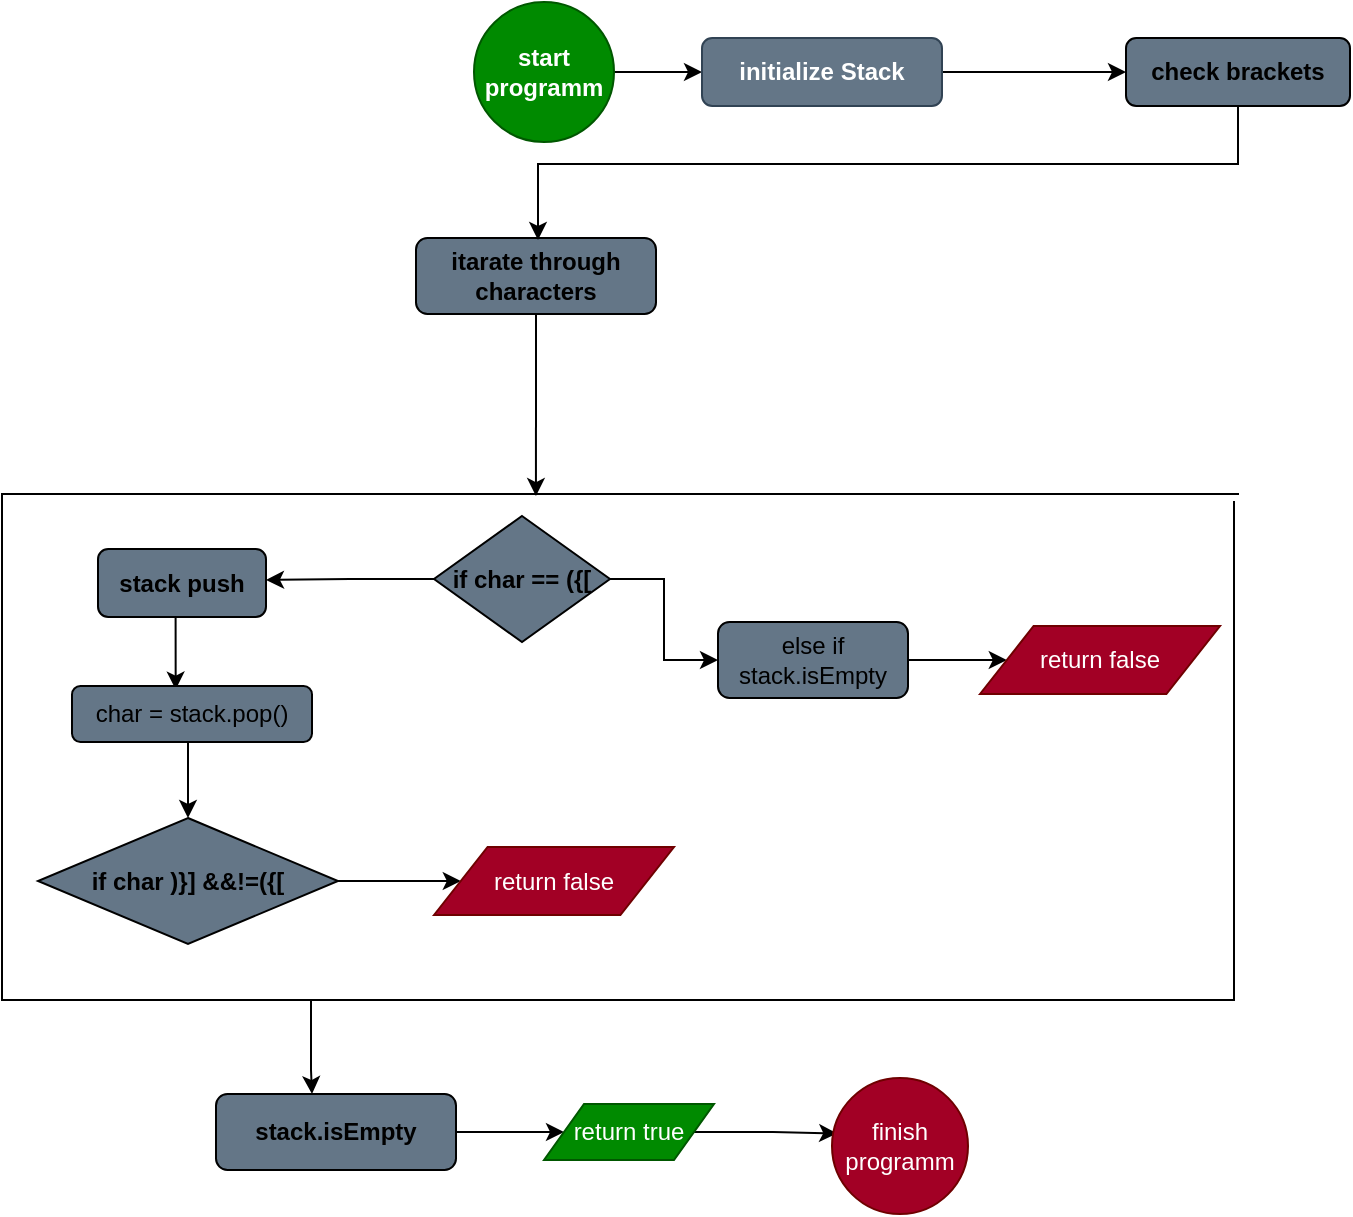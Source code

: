 <mxfile version="20.5.3" type="embed"><diagram id="z7MANHeYrMKy0P0vsewf" name="Page-1"><mxGraphModel dx="1310" dy="804" grid="0" gridSize="10" guides="1" tooltips="1" connect="1" arrows="1" fold="1" page="0" pageScale="1" pageWidth="850" pageHeight="1100" math="0" shadow="0"><root><mxCell id="0"/><mxCell id="1" parent="0"/><mxCell id="38" style="edgeStyle=orthogonalEdgeStyle;rounded=0;orthogonalLoop=1;jettySize=auto;html=1;exitX=1;exitY=0.5;exitDx=0;exitDy=0;entryX=0;entryY=0.5;entryDx=0;entryDy=0;fontSize=12;" edge="1" parent="1" source="32" target="33"><mxGeometry relative="1" as="geometry"/></mxCell><mxCell id="32" value="&lt;b&gt;start programm&lt;/b&gt;" style="ellipse;whiteSpace=wrap;html=1;aspect=fixed;fillColor=#008a00;fontColor=#ffffff;strokeColor=#005700;" parent="1" vertex="1"><mxGeometry x="100" y="22" width="70" height="70" as="geometry"/></mxCell><mxCell id="61" style="edgeStyle=orthogonalEdgeStyle;rounded=0;orthogonalLoop=1;jettySize=auto;html=1;exitX=1;exitY=0.5;exitDx=0;exitDy=0;entryX=0;entryY=0.5;entryDx=0;entryDy=0;fontSize=12;" edge="1" parent="1" source="33" target="60"><mxGeometry relative="1" as="geometry"/></mxCell><mxCell id="33" value="&lt;font style=&quot;font-size: 12px;&quot;&gt;&lt;b&gt;initialize Stack&lt;/b&gt;&lt;/font&gt;" style="rounded=1;whiteSpace=wrap;html=1;fontColor=#ffffff;fillColor=#647687;strokeColor=#314354;" parent="1" vertex="1"><mxGeometry x="214" y="40" width="120" height="34" as="geometry"/></mxCell><mxCell id="42" style="edgeStyle=orthogonalEdgeStyle;rounded=0;orthogonalLoop=1;jettySize=auto;html=1;exitX=0;exitY=0.5;exitDx=0;exitDy=0;fontSize=12;entryX=1;entryY=0.456;entryDx=0;entryDy=0;entryPerimeter=0;" edge="1" parent="1" source="35" target="41"><mxGeometry relative="1" as="geometry"><mxPoint x="-1" y="311" as="targetPoint"/></mxGeometry></mxCell><mxCell id="44" style="edgeStyle=orthogonalEdgeStyle;rounded=0;orthogonalLoop=1;jettySize=auto;html=1;exitX=1;exitY=0.5;exitDx=0;exitDy=0;entryX=0;entryY=0.5;entryDx=0;entryDy=0;fontSize=12;" edge="1" parent="1" source="35" target="43"><mxGeometry relative="1" as="geometry"/></mxCell><mxCell id="35" value="&lt;b&gt;if char == ({[&lt;/b&gt;" style="rhombus;whiteSpace=wrap;html=1;fillColor=#647687;" vertex="1" parent="1"><mxGeometry x="80" y="279" width="88" height="63" as="geometry"/></mxCell><mxCell id="82" style="edgeStyle=orthogonalEdgeStyle;rounded=0;orthogonalLoop=1;jettySize=auto;html=1;exitX=0.5;exitY=1;exitDx=0;exitDy=0;fontSize=12;entryX=0.432;entryY=0.004;entryDx=0;entryDy=0;entryPerimeter=0;" edge="1" parent="1" source="36" target="77"><mxGeometry relative="1" as="geometry"><mxPoint x="131" y="264" as="targetPoint"/></mxGeometry></mxCell><mxCell id="36" value="&lt;font size=&quot;1&quot; style=&quot;&quot;&gt;&lt;b style=&quot;font-size: 12px;&quot;&gt;itarate through characters&lt;/b&gt;&lt;/font&gt;" style="rounded=1;whiteSpace=wrap;html=1;fillColor=#647687;" vertex="1" parent="1"><mxGeometry x="71" y="140" width="120" height="38" as="geometry"/></mxCell><mxCell id="56" style="edgeStyle=orthogonalEdgeStyle;rounded=0;orthogonalLoop=1;jettySize=auto;html=1;exitX=1;exitY=0.5;exitDx=0;exitDy=0;entryX=0;entryY=0.5;entryDx=0;entryDy=0;fontSize=12;" edge="1" parent="1" source="39" target="55"><mxGeometry relative="1" as="geometry"/></mxCell><mxCell id="39" value="&lt;b&gt;if char )}] &amp;amp;&amp;amp;!=({[&lt;/b&gt;" style="rhombus;whiteSpace=wrap;html=1;fillColor=#647687;" vertex="1" parent="1"><mxGeometry x="-118" y="430" width="150" height="63" as="geometry"/></mxCell><mxCell id="58" style="edgeStyle=orthogonalEdgeStyle;rounded=0;orthogonalLoop=1;jettySize=auto;html=1;exitX=0.5;exitY=1;exitDx=0;exitDy=0;entryX=0.432;entryY=0.064;entryDx=0;entryDy=0;entryPerimeter=0;fontSize=12;" edge="1" parent="1" source="41" target="57"><mxGeometry relative="1" as="geometry"/></mxCell><mxCell id="41" value="&lt;b&gt;stack push&lt;/b&gt;" style="rounded=1;whiteSpace=wrap;html=1;fontSize=12;fillColor=#647687;" vertex="1" parent="1"><mxGeometry x="-88" y="295.5" width="84" height="34" as="geometry"/></mxCell><mxCell id="48" style="edgeStyle=orthogonalEdgeStyle;rounded=0;orthogonalLoop=1;jettySize=auto;html=1;exitX=1;exitY=0.5;exitDx=0;exitDy=0;entryX=0;entryY=0.5;entryDx=0;entryDy=0;fontSize=12;" edge="1" parent="1" source="43" target="45"><mxGeometry relative="1" as="geometry"/></mxCell><mxCell id="43" value="else if stack.isEmpty" style="rounded=1;whiteSpace=wrap;html=1;fontSize=12;fillColor=#647687;" vertex="1" parent="1"><mxGeometry x="222" y="332" width="95" height="38" as="geometry"/></mxCell><mxCell id="45" value="return false" style="shape=parallelogram;perimeter=parallelogramPerimeter;whiteSpace=wrap;html=1;fixedSize=1;fontSize=12;fillColor=#a20025;size=26.8;fontColor=#ffffff;strokeColor=#6F0000;" vertex="1" parent="1"><mxGeometry x="353" y="334" width="120" height="34" as="geometry"/></mxCell><mxCell id="55" value="return false" style="shape=parallelogram;perimeter=parallelogramPerimeter;whiteSpace=wrap;html=1;fixedSize=1;fontSize=12;fillColor=#a20025;size=26.8;fontColor=#ffffff;strokeColor=#6F0000;" vertex="1" parent="1"><mxGeometry x="80" y="444.5" width="120" height="34" as="geometry"/></mxCell><mxCell id="59" style="edgeStyle=orthogonalEdgeStyle;rounded=0;orthogonalLoop=1;jettySize=auto;html=1;exitX=0.5;exitY=1;exitDx=0;exitDy=0;entryX=0.5;entryY=0;entryDx=0;entryDy=0;fontSize=12;" edge="1" parent="1" source="57" target="39"><mxGeometry relative="1" as="geometry"/></mxCell><mxCell id="57" value="char = stack.pop()" style="rounded=1;whiteSpace=wrap;html=1;fontSize=12;fillColor=#647687;" vertex="1" parent="1"><mxGeometry x="-101" y="364" width="120" height="28" as="geometry"/></mxCell><mxCell id="62" style="edgeStyle=orthogonalEdgeStyle;rounded=0;orthogonalLoop=1;jettySize=auto;html=1;exitX=0.5;exitY=1;exitDx=0;exitDy=0;fontSize=12;" edge="1" parent="1" source="60"><mxGeometry relative="1" as="geometry"><mxPoint x="132" y="141" as="targetPoint"/><Array as="points"><mxPoint x="482" y="103"/><mxPoint x="132" y="103"/><mxPoint x="132" y="133"/></Array></mxGeometry></mxCell><mxCell id="60" value="&lt;b&gt;check brackets&lt;/b&gt;" style="rounded=1;whiteSpace=wrap;html=1;fontSize=12;fillColor=#647687;" vertex="1" parent="1"><mxGeometry x="426" y="40" width="112" height="34" as="geometry"/></mxCell><mxCell id="71" value="" style="shape=partialRectangle;whiteSpace=wrap;html=1;top=0;left=0;fillColor=none;fontSize=12;" vertex="1" parent="1"><mxGeometry x="-135" y="272" width="615" height="249" as="geometry"/></mxCell><mxCell id="86" style="edgeStyle=orthogonalEdgeStyle;rounded=0;orthogonalLoop=1;jettySize=auto;html=1;exitX=0.25;exitY=1;exitDx=0;exitDy=0;fontSize=12;" edge="1" parent="1" source="77" target="83"><mxGeometry relative="1" as="geometry"><Array as="points"><mxPoint x="19" y="556"/><mxPoint x="19" y="556"/></Array></mxGeometry></mxCell><mxCell id="77" value="" style="shape=partialRectangle;whiteSpace=wrap;html=1;bottom=0;right=0;fillColor=none;fontSize=12;" vertex="1" parent="1"><mxGeometry x="-136" y="268" width="618" height="253" as="geometry"/></mxCell><mxCell id="90" style="edgeStyle=orthogonalEdgeStyle;rounded=0;orthogonalLoop=1;jettySize=auto;html=1;exitX=1;exitY=0.5;exitDx=0;exitDy=0;entryX=0;entryY=0.5;entryDx=0;entryDy=0;fontSize=12;" edge="1" parent="1" source="83" target="88"><mxGeometry relative="1" as="geometry"/></mxCell><mxCell id="83" value="&lt;b&gt;stack.isEmpty&lt;/b&gt;" style="rounded=1;whiteSpace=wrap;html=1;fontSize=12;fillColor=#647687;" vertex="1" parent="1"><mxGeometry x="-29" y="568" width="120" height="38" as="geometry"/></mxCell><mxCell id="91" style="edgeStyle=orthogonalEdgeStyle;rounded=0;orthogonalLoop=1;jettySize=auto;html=1;exitX=1;exitY=0.5;exitDx=0;exitDy=0;entryX=0.038;entryY=0.408;entryDx=0;entryDy=0;entryPerimeter=0;fontSize=12;" edge="1" parent="1" source="88" target="89"><mxGeometry relative="1" as="geometry"/></mxCell><mxCell id="88" value="return true" style="shape=parallelogram;perimeter=parallelogramPerimeter;whiteSpace=wrap;html=1;fixedSize=1;fontSize=12;fillColor=#008a00;fontColor=#ffffff;strokeColor=#005700;" vertex="1" parent="1"><mxGeometry x="135" y="573" width="85" height="28" as="geometry"/></mxCell><mxCell id="89" value="finish programm" style="ellipse;whiteSpace=wrap;html=1;aspect=fixed;fontSize=12;fillColor=#a20025;fontColor=#ffffff;strokeColor=#6F0000;" vertex="1" parent="1"><mxGeometry x="279" y="560" width="68" height="68" as="geometry"/></mxCell></root></mxGraphModel></diagram></mxfile>